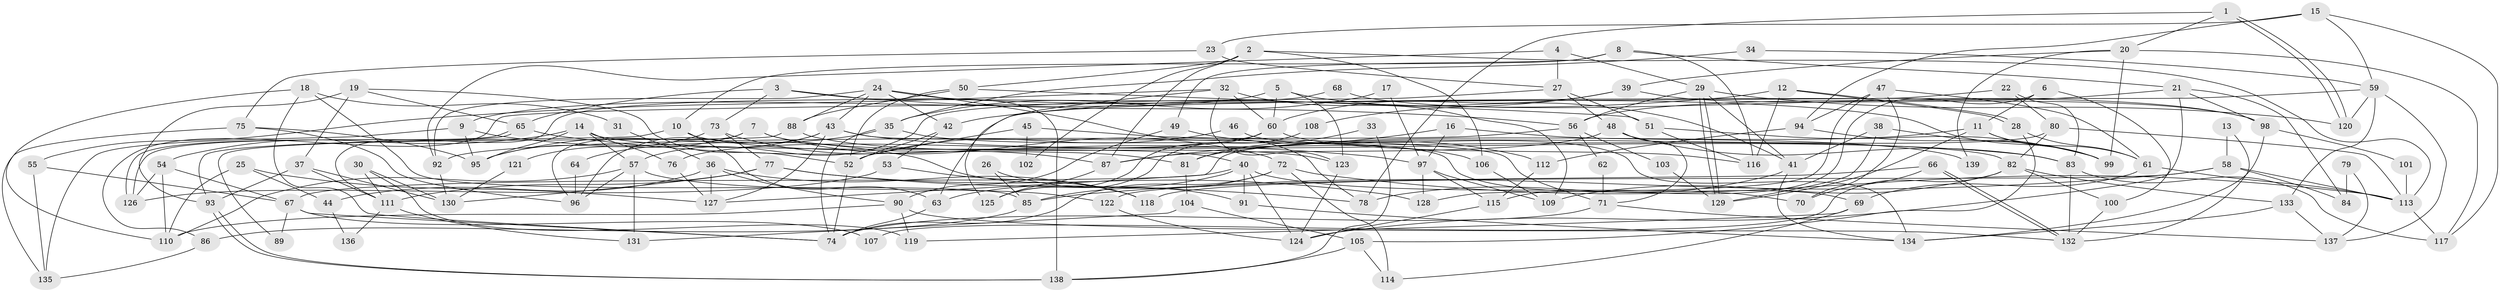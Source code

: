 // Generated by graph-tools (version 1.1) at 2025/49/03/09/25 04:49:12]
// undirected, 139 vertices, 278 edges
graph export_dot {
graph [start="1"]
  node [color=gray90,style=filled];
  1;
  2;
  3;
  4;
  5;
  6;
  7;
  8;
  9;
  10;
  11;
  12;
  13;
  14;
  15;
  16;
  17;
  18;
  19;
  20;
  21;
  22;
  23;
  24;
  25;
  26;
  27;
  28;
  29;
  30;
  31;
  32;
  33;
  34;
  35;
  36;
  37;
  38;
  39;
  40;
  41;
  42;
  43;
  44;
  45;
  46;
  47;
  48;
  49;
  50;
  51;
  52;
  53;
  54;
  55;
  56;
  57;
  58;
  59;
  60;
  61;
  62;
  63;
  64;
  65;
  66;
  67;
  68;
  69;
  70;
  71;
  72;
  73;
  74;
  75;
  76;
  77;
  78;
  79;
  80;
  81;
  82;
  83;
  84;
  85;
  86;
  87;
  88;
  89;
  90;
  91;
  92;
  93;
  94;
  95;
  96;
  97;
  98;
  99;
  100;
  101;
  102;
  103;
  104;
  105;
  106;
  107;
  108;
  109;
  110;
  111;
  112;
  113;
  114;
  115;
  116;
  117;
  118;
  119;
  120;
  121;
  122;
  123;
  124;
  125;
  126;
  127;
  128;
  129;
  130;
  131;
  132;
  133;
  134;
  135;
  136;
  137;
  138;
  139;
  1 -- 120;
  1 -- 120;
  1 -- 20;
  1 -- 78;
  2 -- 87;
  2 -- 50;
  2 -- 102;
  2 -- 106;
  2 -- 113;
  3 -- 138;
  3 -- 56;
  3 -- 65;
  3 -- 73;
  4 -- 27;
  4 -- 92;
  4 -- 29;
  5 -- 123;
  5 -- 41;
  5 -- 9;
  5 -- 60;
  6 -- 11;
  6 -- 100;
  6 -- 115;
  7 -- 72;
  7 -- 96;
  7 -- 40;
  7 -- 121;
  8 -- 10;
  8 -- 116;
  8 -- 21;
  8 -- 49;
  9 -- 95;
  9 -- 118;
  9 -- 135;
  10 -- 63;
  10 -- 93;
  10 -- 81;
  11 -- 81;
  11 -- 129;
  11 -- 61;
  11 -- 99;
  12 -- 28;
  12 -- 28;
  12 -- 42;
  12 -- 116;
  13 -- 132;
  13 -- 58;
  14 -- 57;
  14 -- 95;
  14 -- 54;
  14 -- 76;
  14 -- 82;
  15 -- 59;
  15 -- 94;
  15 -- 23;
  15 -- 117;
  16 -- 87;
  16 -- 97;
  16 -- 139;
  17 -- 97;
  17 -- 35;
  18 -- 85;
  18 -- 110;
  18 -- 31;
  18 -- 74;
  19 -- 65;
  19 -- 37;
  19 -- 52;
  19 -- 93;
  20 -- 99;
  20 -- 117;
  20 -- 39;
  20 -- 139;
  21 -- 98;
  21 -- 56;
  21 -- 84;
  21 -- 124;
  22 -- 83;
  22 -- 80;
  22 -- 86;
  23 -- 27;
  23 -- 75;
  24 -- 42;
  24 -- 99;
  24 -- 43;
  24 -- 78;
  24 -- 88;
  24 -- 92;
  25 -- 127;
  25 -- 110;
  25 -- 44;
  26 -- 91;
  26 -- 85;
  27 -- 57;
  27 -- 51;
  27 -- 48;
  28 -- 61;
  28 -- 105;
  29 -- 129;
  29 -- 129;
  29 -- 41;
  29 -- 56;
  29 -- 120;
  30 -- 130;
  30 -- 111;
  30 -- 119;
  31 -- 36;
  32 -- 109;
  32 -- 60;
  32 -- 55;
  32 -- 123;
  32 -- 125;
  33 -- 81;
  33 -- 138;
  34 -- 35;
  34 -- 59;
  35 -- 106;
  35 -- 95;
  35 -- 74;
  36 -- 127;
  36 -- 118;
  36 -- 44;
  36 -- 90;
  37 -- 93;
  37 -- 130;
  37 -- 111;
  38 -- 99;
  38 -- 41;
  38 -- 129;
  39 -- 60;
  39 -- 98;
  39 -- 108;
  40 -- 67;
  40 -- 63;
  40 -- 70;
  40 -- 91;
  40 -- 124;
  41 -- 78;
  41 -- 134;
  42 -- 53;
  42 -- 52;
  43 -- 127;
  43 -- 64;
  43 -- 69;
  43 -- 83;
  43 -- 96;
  44 -- 136;
  45 -- 52;
  45 -- 71;
  45 -- 102;
  46 -- 52;
  46 -- 134;
  47 -- 128;
  47 -- 61;
  47 -- 70;
  47 -- 94;
  48 -- 83;
  48 -- 71;
  48 -- 87;
  49 -- 90;
  49 -- 112;
  50 -- 88;
  50 -- 52;
  50 -- 51;
  51 -- 99;
  51 -- 116;
  52 -- 74;
  53 -- 126;
  53 -- 118;
  54 -- 110;
  54 -- 67;
  54 -- 126;
  55 -- 67;
  55 -- 135;
  56 -- 62;
  56 -- 92;
  56 -- 103;
  57 -- 122;
  57 -- 96;
  57 -- 110;
  57 -- 131;
  58 -- 85;
  58 -- 113;
  58 -- 84;
  58 -- 118;
  59 -- 120;
  59 -- 63;
  59 -- 133;
  59 -- 137;
  60 -- 116;
  60 -- 76;
  60 -- 125;
  61 -- 69;
  61 -- 113;
  62 -- 71;
  63 -- 74;
  64 -- 96;
  65 -- 126;
  65 -- 126;
  65 -- 97;
  66 -- 70;
  66 -- 132;
  66 -- 132;
  66 -- 122;
  67 -- 74;
  67 -- 89;
  67 -- 107;
  68 -- 111;
  68 -- 98;
  69 -- 119;
  69 -- 114;
  71 -- 74;
  71 -- 137;
  72 -- 113;
  72 -- 74;
  72 -- 85;
  72 -- 114;
  73 -- 87;
  73 -- 77;
  73 -- 95;
  75 -- 135;
  75 -- 95;
  75 -- 96;
  76 -- 127;
  77 -- 78;
  77 -- 111;
  77 -- 128;
  77 -- 130;
  79 -- 84;
  79 -- 137;
  80 -- 82;
  80 -- 113;
  80 -- 127;
  81 -- 104;
  82 -- 133;
  82 -- 100;
  82 -- 107;
  82 -- 109;
  83 -- 117;
  83 -- 132;
  85 -- 86;
  86 -- 135;
  87 -- 125;
  88 -- 123;
  88 -- 89;
  90 -- 132;
  90 -- 110;
  90 -- 119;
  91 -- 134;
  92 -- 130;
  93 -- 138;
  93 -- 138;
  94 -- 112;
  94 -- 99;
  97 -- 115;
  97 -- 109;
  97 -- 128;
  98 -- 134;
  98 -- 101;
  100 -- 132;
  101 -- 113;
  103 -- 129;
  104 -- 131;
  104 -- 105;
  105 -- 114;
  105 -- 138;
  106 -- 109;
  108 -- 125;
  111 -- 131;
  111 -- 136;
  112 -- 115;
  113 -- 117;
  115 -- 124;
  121 -- 130;
  122 -- 124;
  123 -- 124;
  133 -- 137;
  133 -- 134;
}
